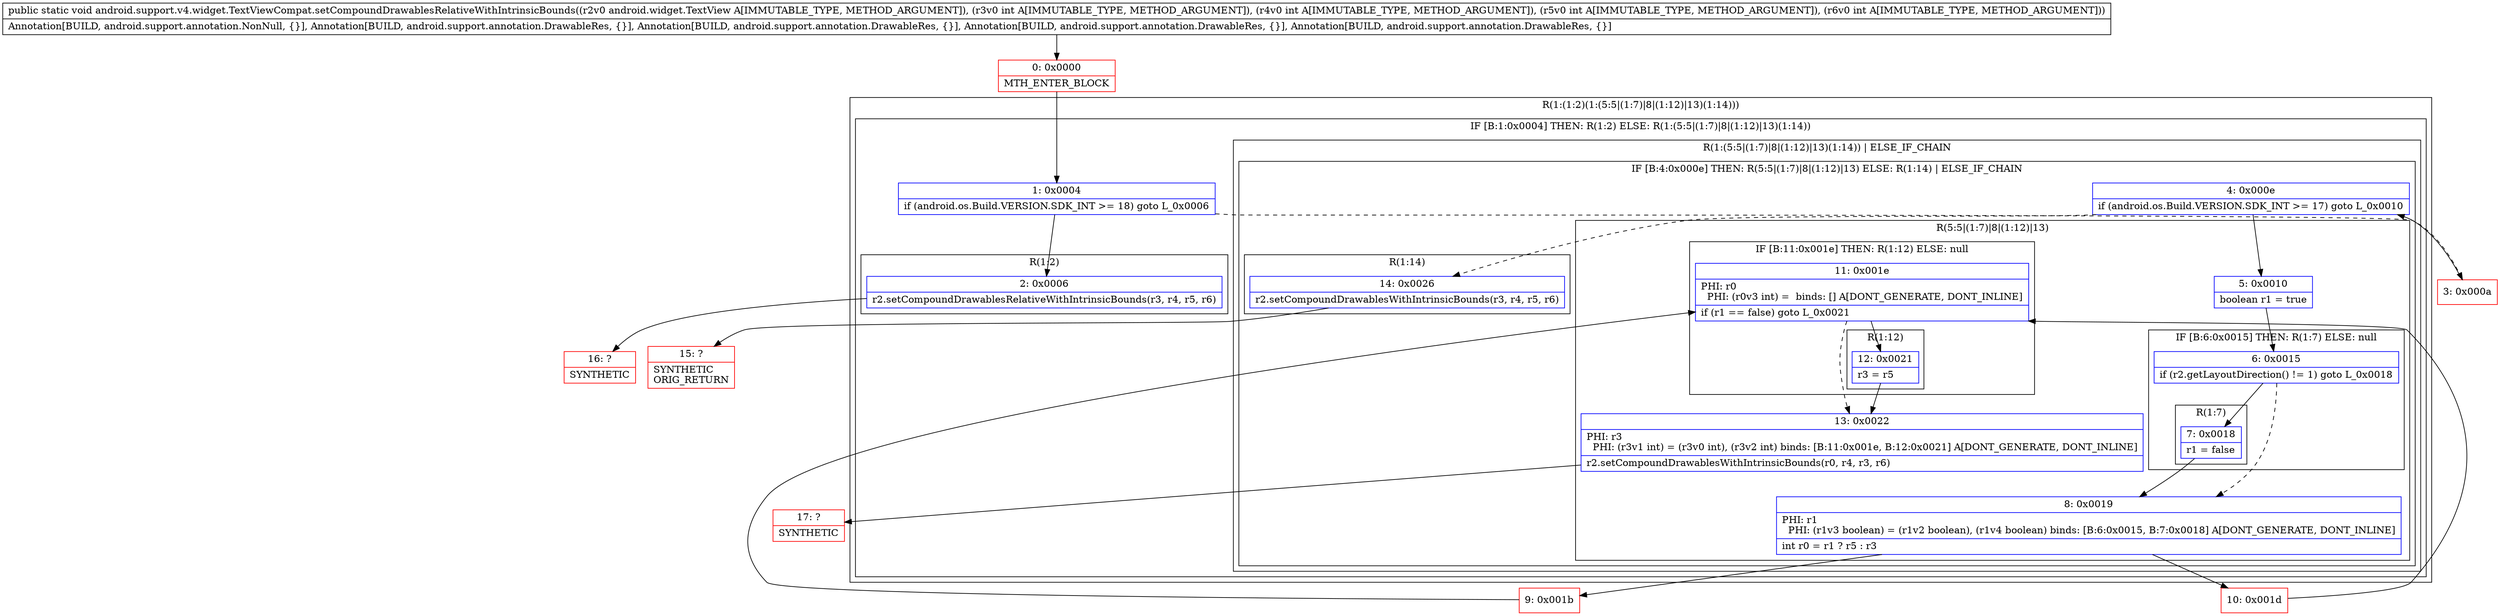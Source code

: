 digraph "CFG forandroid.support.v4.widget.TextViewCompat.setCompoundDrawablesRelativeWithIntrinsicBounds(Landroid\/widget\/TextView;IIII)V" {
subgraph cluster_Region_661472057 {
label = "R(1:(1:2)(1:(5:5|(1:7)|8|(1:12)|13)(1:14)))";
node [shape=record,color=blue];
subgraph cluster_IfRegion_1309682138 {
label = "IF [B:1:0x0004] THEN: R(1:2) ELSE: R(1:(5:5|(1:7)|8|(1:12)|13)(1:14))";
node [shape=record,color=blue];
Node_1 [shape=record,label="{1\:\ 0x0004|if (android.os.Build.VERSION.SDK_INT \>= 18) goto L_0x0006\l}"];
subgraph cluster_Region_1365402563 {
label = "R(1:2)";
node [shape=record,color=blue];
Node_2 [shape=record,label="{2\:\ 0x0006|r2.setCompoundDrawablesRelativeWithIntrinsicBounds(r3, r4, r5, r6)\l}"];
}
subgraph cluster_Region_1804363594 {
label = "R(1:(5:5|(1:7)|8|(1:12)|13)(1:14)) | ELSE_IF_CHAIN\l";
node [shape=record,color=blue];
subgraph cluster_IfRegion_649430409 {
label = "IF [B:4:0x000e] THEN: R(5:5|(1:7)|8|(1:12)|13) ELSE: R(1:14) | ELSE_IF_CHAIN\l";
node [shape=record,color=blue];
Node_4 [shape=record,label="{4\:\ 0x000e|if (android.os.Build.VERSION.SDK_INT \>= 17) goto L_0x0010\l}"];
subgraph cluster_Region_1745726333 {
label = "R(5:5|(1:7)|8|(1:12)|13)";
node [shape=record,color=blue];
Node_5 [shape=record,label="{5\:\ 0x0010|boolean r1 = true\l}"];
subgraph cluster_IfRegion_1763980924 {
label = "IF [B:6:0x0015] THEN: R(1:7) ELSE: null";
node [shape=record,color=blue];
Node_6 [shape=record,label="{6\:\ 0x0015|if (r2.getLayoutDirection() != 1) goto L_0x0018\l}"];
subgraph cluster_Region_1979311711 {
label = "R(1:7)";
node [shape=record,color=blue];
Node_7 [shape=record,label="{7\:\ 0x0018|r1 = false\l}"];
}
}
Node_8 [shape=record,label="{8\:\ 0x0019|PHI: r1 \l  PHI: (r1v3 boolean) = (r1v2 boolean), (r1v4 boolean) binds: [B:6:0x0015, B:7:0x0018] A[DONT_GENERATE, DONT_INLINE]\l|int r0 = r1 ? r5 : r3\l}"];
subgraph cluster_IfRegion_1597455538 {
label = "IF [B:11:0x001e] THEN: R(1:12) ELSE: null";
node [shape=record,color=blue];
Node_11 [shape=record,label="{11\:\ 0x001e|PHI: r0 \l  PHI: (r0v3 int) =  binds: [] A[DONT_GENERATE, DONT_INLINE]\l|if (r1 == false) goto L_0x0021\l}"];
subgraph cluster_Region_723139808 {
label = "R(1:12)";
node [shape=record,color=blue];
Node_12 [shape=record,label="{12\:\ 0x0021|r3 = r5\l}"];
}
}
Node_13 [shape=record,label="{13\:\ 0x0022|PHI: r3 \l  PHI: (r3v1 int) = (r3v0 int), (r3v2 int) binds: [B:11:0x001e, B:12:0x0021] A[DONT_GENERATE, DONT_INLINE]\l|r2.setCompoundDrawablesWithIntrinsicBounds(r0, r4, r3, r6)\l}"];
}
subgraph cluster_Region_589609214 {
label = "R(1:14)";
node [shape=record,color=blue];
Node_14 [shape=record,label="{14\:\ 0x0026|r2.setCompoundDrawablesWithIntrinsicBounds(r3, r4, r5, r6)\l}"];
}
}
}
}
}
Node_0 [shape=record,color=red,label="{0\:\ 0x0000|MTH_ENTER_BLOCK\l}"];
Node_3 [shape=record,color=red,label="{3\:\ 0x000a}"];
Node_9 [shape=record,color=red,label="{9\:\ 0x001b}"];
Node_10 [shape=record,color=red,label="{10\:\ 0x001d}"];
Node_15 [shape=record,color=red,label="{15\:\ ?|SYNTHETIC\lORIG_RETURN\l}"];
Node_16 [shape=record,color=red,label="{16\:\ ?|SYNTHETIC\l}"];
Node_17 [shape=record,color=red,label="{17\:\ ?|SYNTHETIC\l}"];
MethodNode[shape=record,label="{public static void android.support.v4.widget.TextViewCompat.setCompoundDrawablesRelativeWithIntrinsicBounds((r2v0 android.widget.TextView A[IMMUTABLE_TYPE, METHOD_ARGUMENT]), (r3v0 int A[IMMUTABLE_TYPE, METHOD_ARGUMENT]), (r4v0 int A[IMMUTABLE_TYPE, METHOD_ARGUMENT]), (r5v0 int A[IMMUTABLE_TYPE, METHOD_ARGUMENT]), (r6v0 int A[IMMUTABLE_TYPE, METHOD_ARGUMENT]))  | Annotation[BUILD, android.support.annotation.NonNull, \{\}], Annotation[BUILD, android.support.annotation.DrawableRes, \{\}], Annotation[BUILD, android.support.annotation.DrawableRes, \{\}], Annotation[BUILD, android.support.annotation.DrawableRes, \{\}], Annotation[BUILD, android.support.annotation.DrawableRes, \{\}]\l}"];
MethodNode -> Node_0;
Node_1 -> Node_2;
Node_1 -> Node_3[style=dashed];
Node_2 -> Node_16;
Node_4 -> Node_5;
Node_4 -> Node_14[style=dashed];
Node_5 -> Node_6;
Node_6 -> Node_7;
Node_6 -> Node_8[style=dashed];
Node_7 -> Node_8;
Node_8 -> Node_9;
Node_8 -> Node_10;
Node_11 -> Node_12;
Node_11 -> Node_13[style=dashed];
Node_12 -> Node_13;
Node_13 -> Node_17;
Node_14 -> Node_15;
Node_0 -> Node_1;
Node_3 -> Node_4;
Node_9 -> Node_11;
Node_10 -> Node_11;
}

